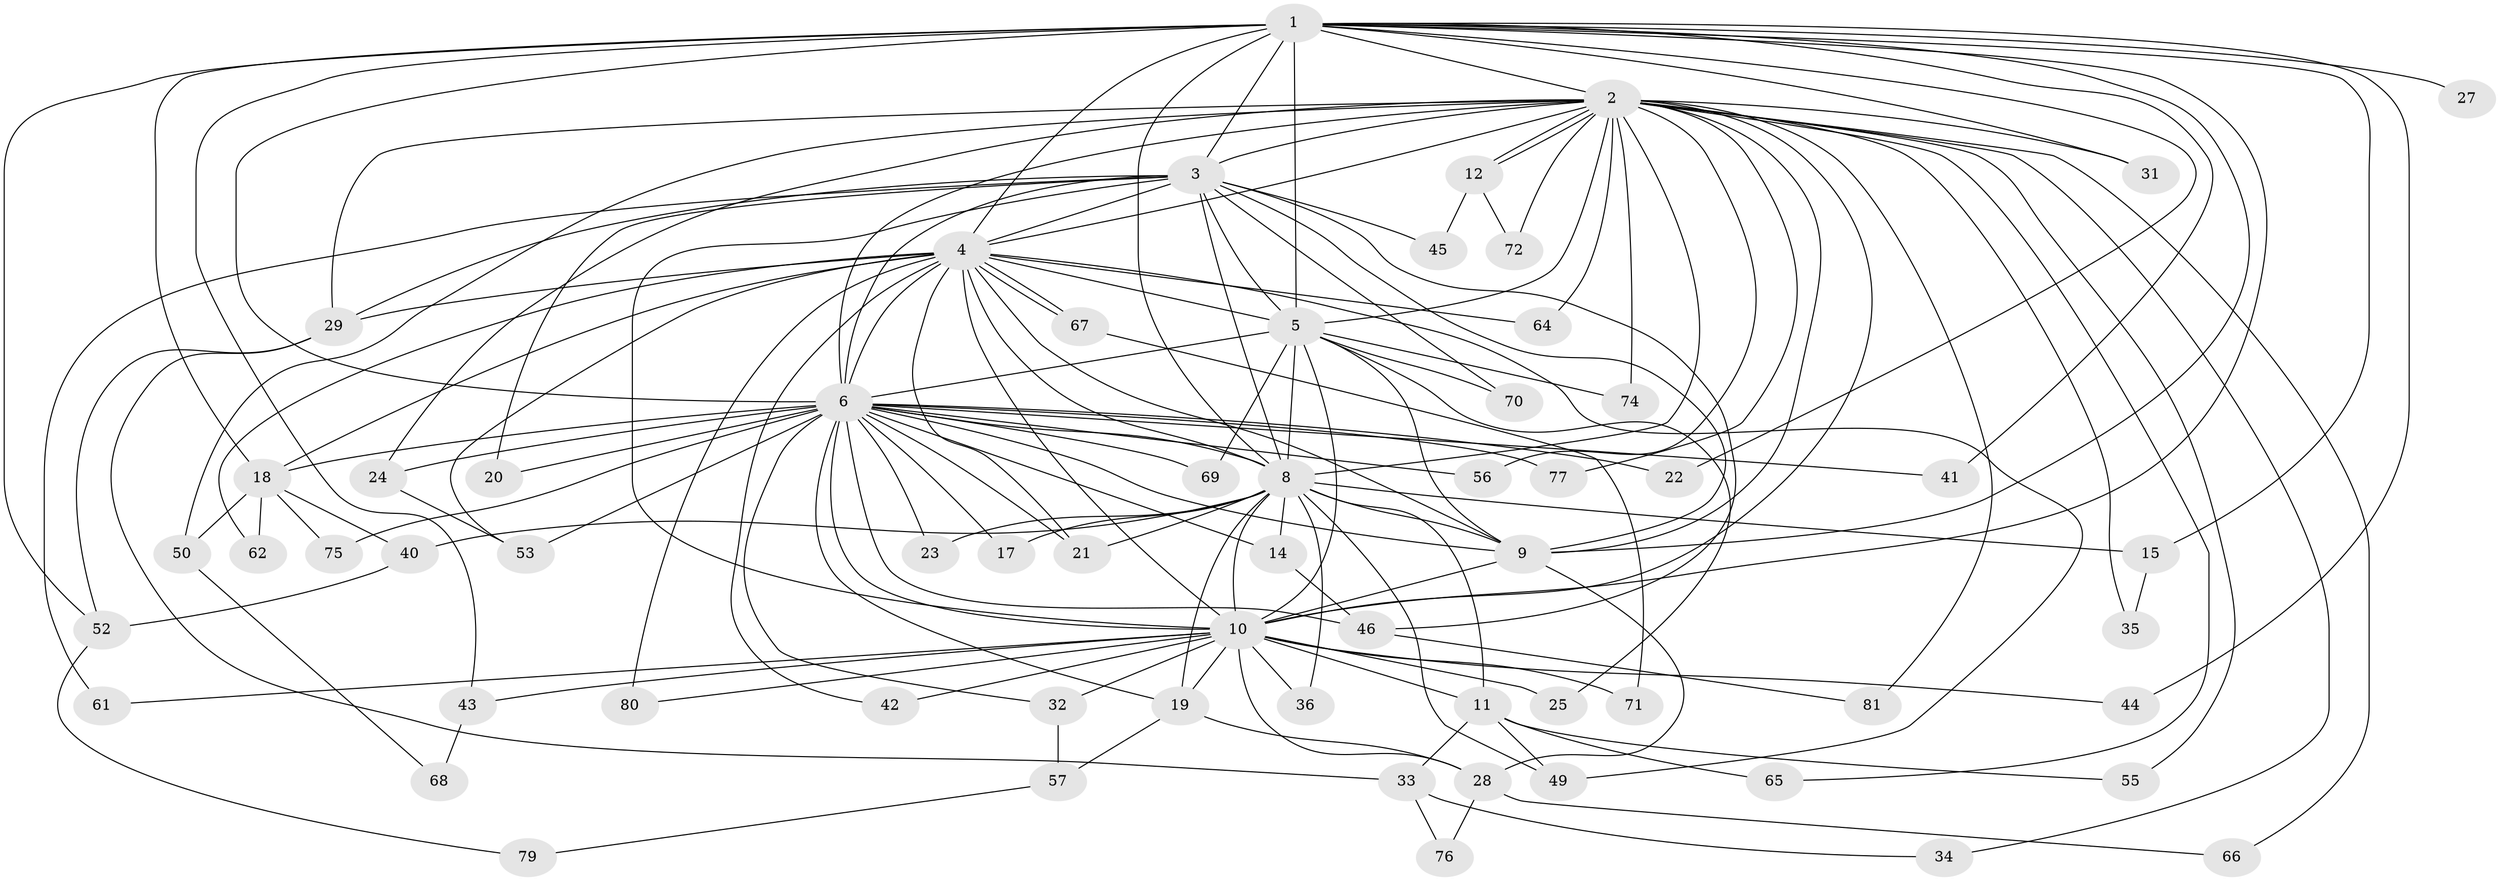 // original degree distribution, {16: 0.012345679012345678, 25: 0.012345679012345678, 17: 0.012345679012345678, 22: 0.024691358024691357, 15: 0.012345679012345678, 23: 0.012345679012345678, 13: 0.012345679012345678, 20: 0.012345679012345678, 11: 0.012345679012345678, 6: 0.012345679012345678, 3: 0.19753086419753085, 7: 0.024691358024691357, 2: 0.5432098765432098, 5: 0.024691358024691357, 4: 0.07407407407407407}
// Generated by graph-tools (version 1.1) at 2025/41/03/06/25 10:41:31]
// undirected, 63 vertices, 152 edges
graph export_dot {
graph [start="1"]
  node [color=gray90,style=filled];
  1 [super="+7"];
  2 [super="+48"];
  3 [super="+39"];
  4 [super="+78"];
  5 [super="+60"];
  6 [super="+13"];
  8 [super="+30"];
  9 [super="+38"];
  10 [super="+73"];
  11 [super="+16"];
  12 [super="+37"];
  14 [super="+47"];
  15;
  17;
  18 [super="+51"];
  19 [super="+26"];
  20;
  21;
  22;
  23;
  24;
  25;
  27;
  28 [super="+59"];
  29 [super="+58"];
  31;
  32;
  33;
  34;
  35;
  36;
  40;
  41;
  42;
  43;
  44;
  45;
  46;
  49 [super="+63"];
  50;
  52;
  53 [super="+54"];
  55;
  56;
  57;
  61;
  62;
  64;
  65;
  66;
  67;
  68;
  69;
  70;
  71;
  72;
  74;
  75;
  76;
  77;
  79;
  80;
  81;
  1 -- 2 [weight=2];
  1 -- 3 [weight=2];
  1 -- 4 [weight=2];
  1 -- 5 [weight=2];
  1 -- 6 [weight=3];
  1 -- 8 [weight=2];
  1 -- 9 [weight=2];
  1 -- 10 [weight=2];
  1 -- 15;
  1 -- 18;
  1 -- 27 [weight=2];
  1 -- 41;
  1 -- 44;
  1 -- 52;
  1 -- 43;
  1 -- 22;
  1 -- 31;
  2 -- 3;
  2 -- 4;
  2 -- 5;
  2 -- 6;
  2 -- 8;
  2 -- 9;
  2 -- 10;
  2 -- 12 [weight=2];
  2 -- 12;
  2 -- 24;
  2 -- 31;
  2 -- 34;
  2 -- 35;
  2 -- 50;
  2 -- 55;
  2 -- 56;
  2 -- 64;
  2 -- 65;
  2 -- 66;
  2 -- 72;
  2 -- 81;
  2 -- 74;
  2 -- 77;
  2 -- 29;
  3 -- 4 [weight=2];
  3 -- 5;
  3 -- 6;
  3 -- 8;
  3 -- 9;
  3 -- 10 [weight=2];
  3 -- 20;
  3 -- 29;
  3 -- 45;
  3 -- 46;
  3 -- 61;
  3 -- 70;
  4 -- 5 [weight=2];
  4 -- 6;
  4 -- 8;
  4 -- 9;
  4 -- 10;
  4 -- 18;
  4 -- 21;
  4 -- 29;
  4 -- 42;
  4 -- 49;
  4 -- 53;
  4 -- 62;
  4 -- 64;
  4 -- 67;
  4 -- 67;
  4 -- 80;
  5 -- 6;
  5 -- 8 [weight=2];
  5 -- 9;
  5 -- 10;
  5 -- 25;
  5 -- 69;
  5 -- 70;
  5 -- 74;
  6 -- 8;
  6 -- 9 [weight=2];
  6 -- 10;
  6 -- 14;
  6 -- 20;
  6 -- 21;
  6 -- 22;
  6 -- 23;
  6 -- 32;
  6 -- 41;
  6 -- 53;
  6 -- 56;
  6 -- 69;
  6 -- 75;
  6 -- 77;
  6 -- 17;
  6 -- 18;
  6 -- 24;
  6 -- 46;
  6 -- 19;
  8 -- 9;
  8 -- 10;
  8 -- 11 [weight=2];
  8 -- 14;
  8 -- 15;
  8 -- 17;
  8 -- 19;
  8 -- 23;
  8 -- 36;
  8 -- 40;
  8 -- 49;
  8 -- 21;
  9 -- 10;
  9 -- 28;
  10 -- 11;
  10 -- 19;
  10 -- 25;
  10 -- 32;
  10 -- 36;
  10 -- 42;
  10 -- 43;
  10 -- 44;
  10 -- 61;
  10 -- 71;
  10 -- 80;
  10 -- 28;
  11 -- 33;
  11 -- 65;
  11 -- 49;
  11 -- 55;
  12 -- 72;
  12 -- 45;
  14 -- 46;
  15 -- 35;
  18 -- 40;
  18 -- 50;
  18 -- 62;
  18 -- 75;
  19 -- 28;
  19 -- 57;
  24 -- 53;
  28 -- 66;
  28 -- 76;
  29 -- 33;
  29 -- 52;
  32 -- 57;
  33 -- 34;
  33 -- 76;
  40 -- 52;
  43 -- 68;
  46 -- 81;
  50 -- 68;
  52 -- 79;
  57 -- 79;
  67 -- 71;
}
